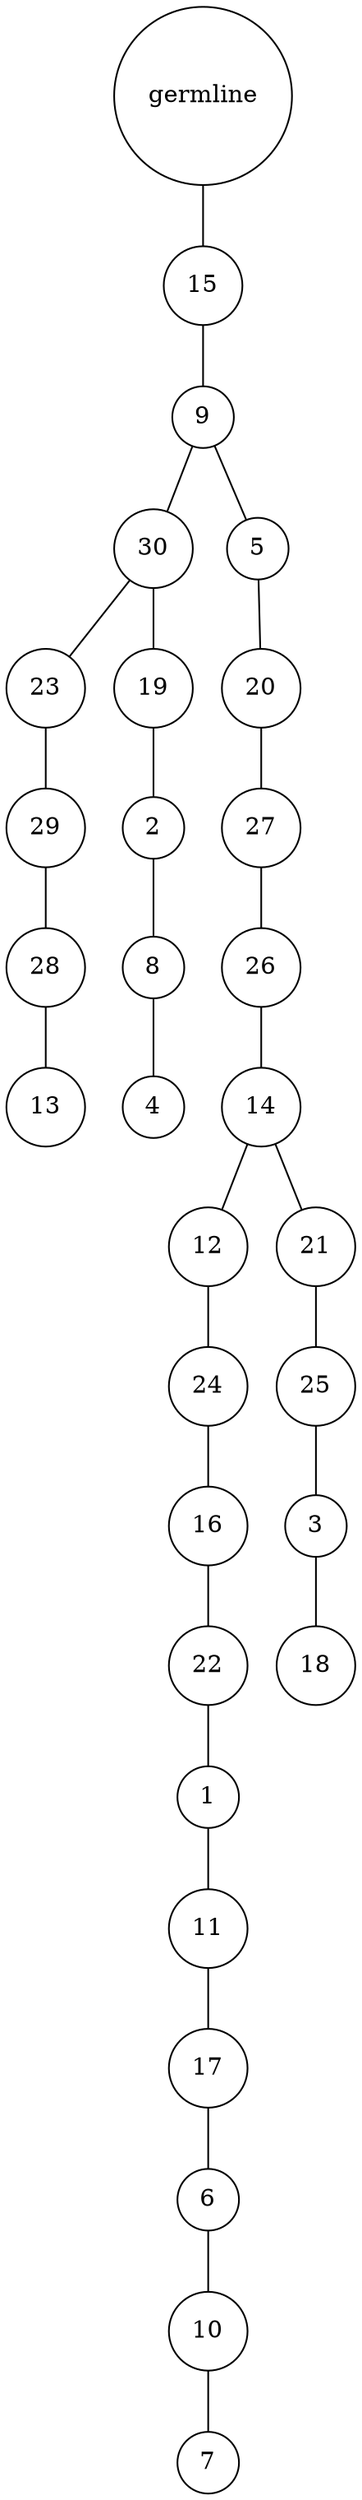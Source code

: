 graph {
	rankdir=UD;
	splines=line;
	node [shape=circle]
	"0x7f296b804430" [label="germline"];
	"0x7f296b804460" [label="15"];
	"0x7f296b804430" -- "0x7f296b804460" ;
	"0x7f296b804490" [label="9"];
	"0x7f296b804460" -- "0x7f296b804490" ;
	"0x7f296b8044c0" [label="30"];
	"0x7f296b804490" -- "0x7f296b8044c0" ;
	"0x7f296b8044f0" [label="23"];
	"0x7f296b8044c0" -- "0x7f296b8044f0" ;
	"0x7f296b804520" [label="29"];
	"0x7f296b8044f0" -- "0x7f296b804520" ;
	"0x7f296b804550" [label="28"];
	"0x7f296b804520" -- "0x7f296b804550" ;
	"0x7f296b804580" [label="13"];
	"0x7f296b804550" -- "0x7f296b804580" ;
	"0x7f296b8045b0" [label="19"];
	"0x7f296b8044c0" -- "0x7f296b8045b0" ;
	"0x7f296b8045e0" [label="2"];
	"0x7f296b8045b0" -- "0x7f296b8045e0" ;
	"0x7f296b804610" [label="8"];
	"0x7f296b8045e0" -- "0x7f296b804610" ;
	"0x7f296b804640" [label="4"];
	"0x7f296b804610" -- "0x7f296b804640" ;
	"0x7f296b804670" [label="5"];
	"0x7f296b804490" -- "0x7f296b804670" ;
	"0x7f296b8046a0" [label="20"];
	"0x7f296b804670" -- "0x7f296b8046a0" ;
	"0x7f296b8046d0" [label="27"];
	"0x7f296b8046a0" -- "0x7f296b8046d0" ;
	"0x7f296b804700" [label="26"];
	"0x7f296b8046d0" -- "0x7f296b804700" ;
	"0x7f296b804730" [label="14"];
	"0x7f296b804700" -- "0x7f296b804730" ;
	"0x7f296b804760" [label="12"];
	"0x7f296b804730" -- "0x7f296b804760" ;
	"0x7f296b804790" [label="24"];
	"0x7f296b804760" -- "0x7f296b804790" ;
	"0x7f296b8047c0" [label="16"];
	"0x7f296b804790" -- "0x7f296b8047c0" ;
	"0x7f296b8047f0" [label="22"];
	"0x7f296b8047c0" -- "0x7f296b8047f0" ;
	"0x7f296b804820" [label="1"];
	"0x7f296b8047f0" -- "0x7f296b804820" ;
	"0x7f296b804850" [label="11"];
	"0x7f296b804820" -- "0x7f296b804850" ;
	"0x7f296b804880" [label="17"];
	"0x7f296b804850" -- "0x7f296b804880" ;
	"0x7f296b8048b0" [label="6"];
	"0x7f296b804880" -- "0x7f296b8048b0" ;
	"0x7f296b8048e0" [label="10"];
	"0x7f296b8048b0" -- "0x7f296b8048e0" ;
	"0x7f296b804910" [label="7"];
	"0x7f296b8048e0" -- "0x7f296b804910" ;
	"0x7f296b804940" [label="21"];
	"0x7f296b804730" -- "0x7f296b804940" ;
	"0x7f296b804970" [label="25"];
	"0x7f296b804940" -- "0x7f296b804970" ;
	"0x7f296b8049a0" [label="3"];
	"0x7f296b804970" -- "0x7f296b8049a0" ;
	"0x7f296b8049d0" [label="18"];
	"0x7f296b8049a0" -- "0x7f296b8049d0" ;
}
